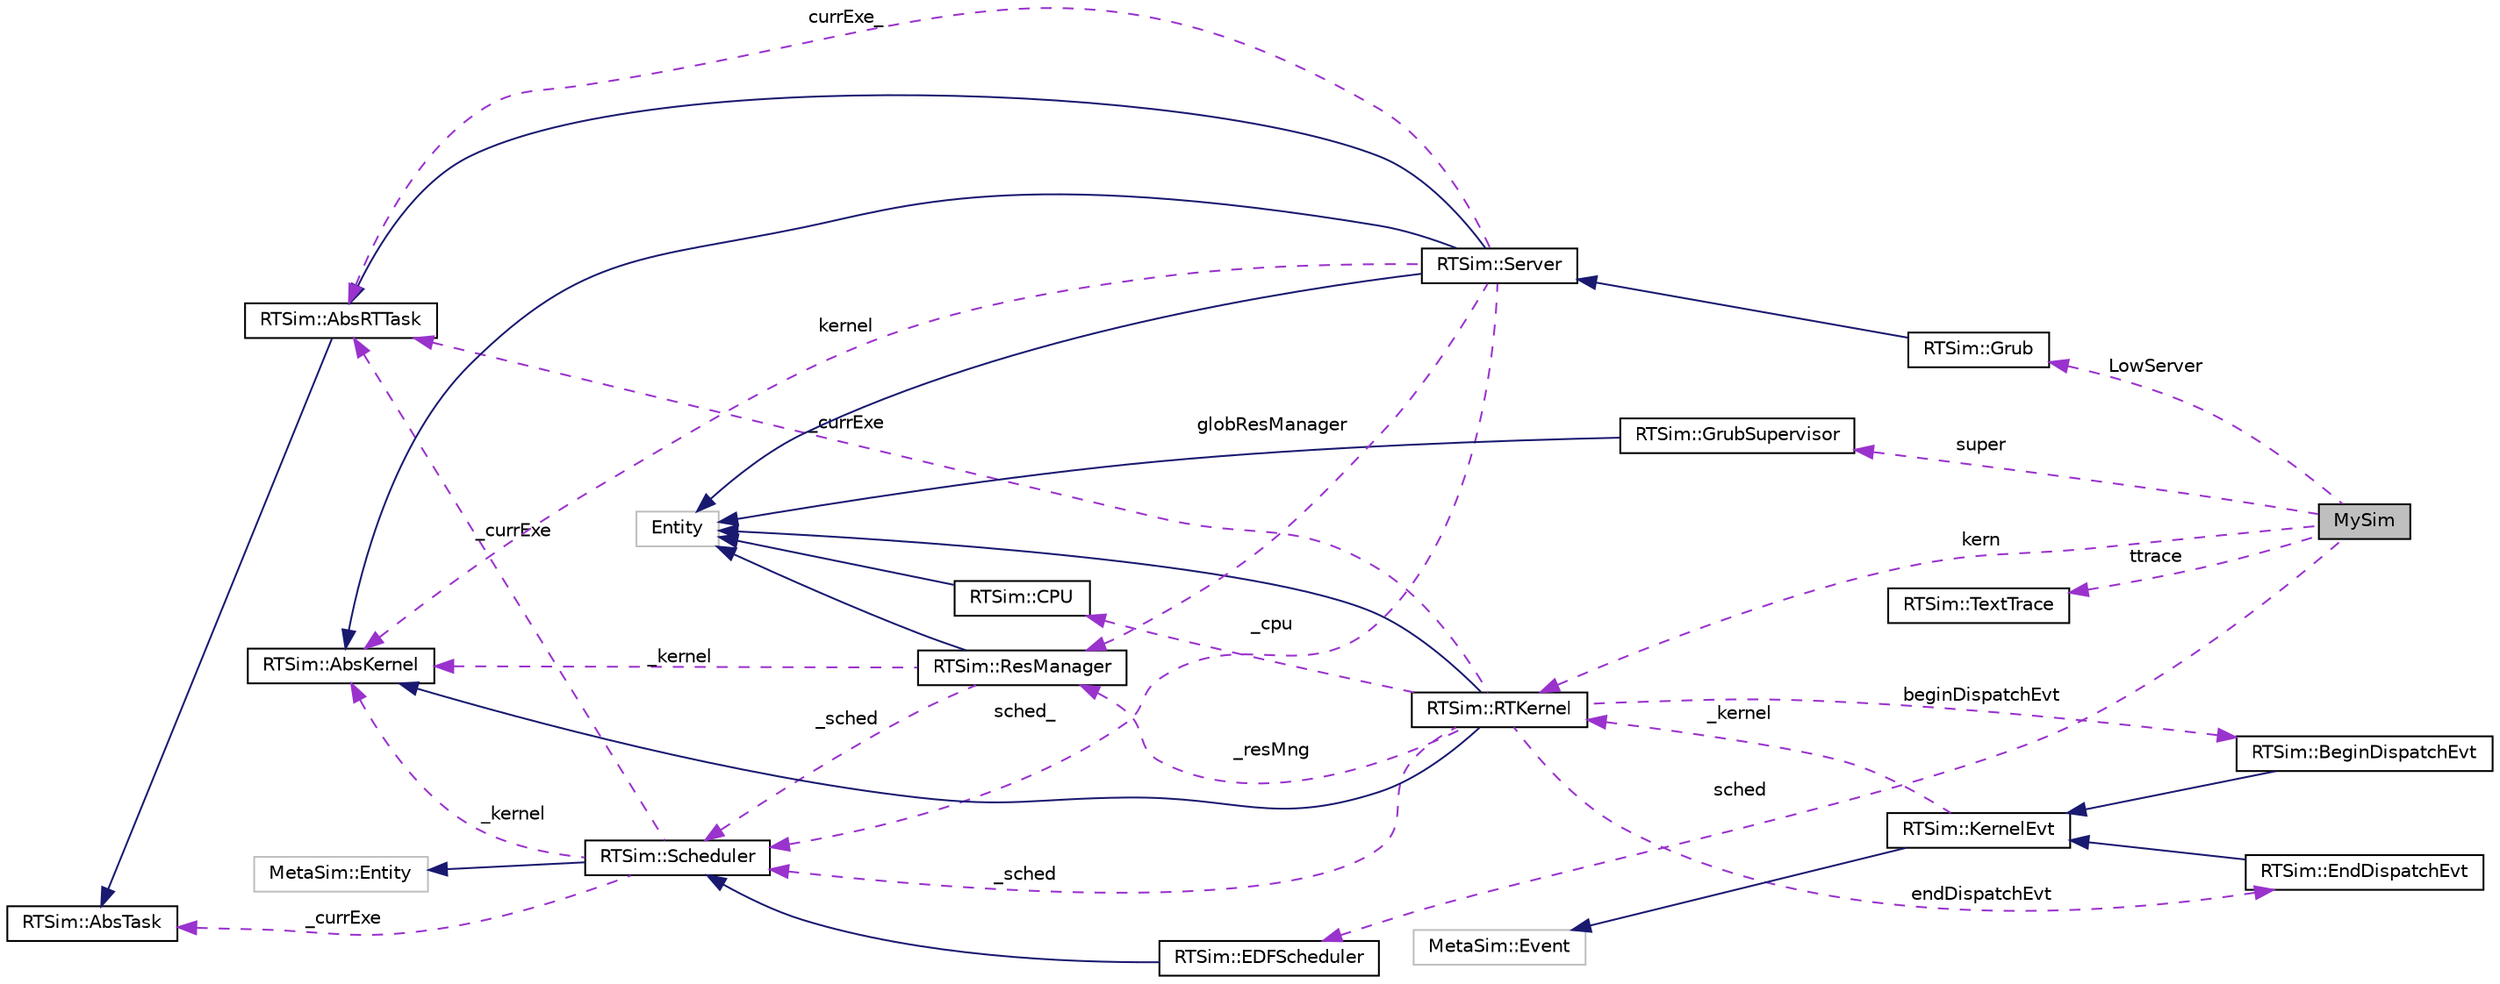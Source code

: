 digraph "MySim"
{
  edge [fontname="Helvetica",fontsize="10",labelfontname="Helvetica",labelfontsize="10"];
  node [fontname="Helvetica",fontsize="10",shape=record];
  rankdir="LR";
  Node1 [label="MySim",height=0.2,width=0.4,color="black", fillcolor="grey75", style="filled", fontcolor="black"];
  Node2 -> Node1 [dir="back",color="darkorchid3",fontsize="10",style="dashed",label=" ttrace" ,fontname="Helvetica"];
  Node2 [label="RTSim::TextTrace",height=0.2,width=0.4,color="black", fillcolor="white", style="filled",URL="$d1/d4d/classRTSim_1_1TextTrace.html"];
  Node3 -> Node1 [dir="back",color="darkorchid3",fontsize="10",style="dashed",label=" sched" ,fontname="Helvetica"];
  Node3 [label="RTSim::EDFScheduler",height=0.2,width=0.4,color="black", fillcolor="white", style="filled",URL="$d0/d43/classRTSim_1_1EDFScheduler.html"];
  Node4 -> Node3 [dir="back",color="midnightblue",fontsize="10",style="solid",fontname="Helvetica"];
  Node4 [label="RTSim::Scheduler",height=0.2,width=0.4,color="black", fillcolor="white", style="filled",URL="$d6/d9d/classRTSim_1_1Scheduler.html"];
  Node5 -> Node4 [dir="back",color="midnightblue",fontsize="10",style="solid",fontname="Helvetica"];
  Node5 [label="MetaSim::Entity",height=0.2,width=0.4,color="grey75", fillcolor="white", style="filled"];
  Node6 -> Node4 [dir="back",color="darkorchid3",fontsize="10",style="dashed",label=" _currExe" ,fontname="Helvetica"];
  Node6 [label="RTSim::AbsTask",height=0.2,width=0.4,color="black", fillcolor="white", style="filled",URL="$de/d5f/classRTSim_1_1AbsTask.html"];
  Node7 -> Node4 [dir="back",color="darkorchid3",fontsize="10",style="dashed",label=" _currExe" ,fontname="Helvetica"];
  Node7 [label="RTSim::AbsRTTask",height=0.2,width=0.4,color="black", fillcolor="white", style="filled",URL="$d3/d04/classRTSim_1_1AbsRTTask.html"];
  Node6 -> Node7 [dir="back",color="midnightblue",fontsize="10",style="solid",fontname="Helvetica"];
  Node8 -> Node4 [dir="back",color="darkorchid3",fontsize="10",style="dashed",label=" _kernel" ,fontname="Helvetica"];
  Node8 [label="RTSim::AbsKernel",height=0.2,width=0.4,color="black", fillcolor="white", style="filled",URL="$de/d7f/classRTSim_1_1AbsKernel.html"];
  Node9 -> Node1 [dir="back",color="darkorchid3",fontsize="10",style="dashed",label=" LowServer" ,fontname="Helvetica"];
  Node9 [label="RTSim::Grub",height=0.2,width=0.4,color="black", fillcolor="white", style="filled",URL="$dc/dbb/classRTSim_1_1Grub.html"];
  Node10 -> Node9 [dir="back",color="midnightblue",fontsize="10",style="solid",fontname="Helvetica"];
  Node10 [label="RTSim::Server",height=0.2,width=0.4,color="black", fillcolor="white", style="filled",URL="$d4/de1/classRTSim_1_1Server.html"];
  Node7 -> Node10 [dir="back",color="midnightblue",fontsize="10",style="solid",fontname="Helvetica"];
  Node8 -> Node10 [dir="back",color="midnightblue",fontsize="10",style="solid",fontname="Helvetica"];
  Node11 -> Node10 [dir="back",color="midnightblue",fontsize="10",style="solid",fontname="Helvetica"];
  Node11 [label="Entity",height=0.2,width=0.4,color="grey75", fillcolor="white", style="filled"];
  Node12 -> Node10 [dir="back",color="darkorchid3",fontsize="10",style="dashed",label=" globResManager" ,fontname="Helvetica"];
  Node12 [label="RTSim::ResManager",height=0.2,width=0.4,color="black", fillcolor="white", style="filled",URL="$dc/d36/classRTSim_1_1ResManager.html"];
  Node11 -> Node12 [dir="back",color="midnightblue",fontsize="10",style="solid",fontname="Helvetica"];
  Node8 -> Node12 [dir="back",color="darkorchid3",fontsize="10",style="dashed",label=" _kernel" ,fontname="Helvetica"];
  Node4 -> Node12 [dir="back",color="darkorchid3",fontsize="10",style="dashed",label=" _sched" ,fontname="Helvetica"];
  Node7 -> Node10 [dir="back",color="darkorchid3",fontsize="10",style="dashed",label=" currExe_" ,fontname="Helvetica"];
  Node8 -> Node10 [dir="back",color="darkorchid3",fontsize="10",style="dashed",label=" kernel" ,fontname="Helvetica"];
  Node4 -> Node10 [dir="back",color="darkorchid3",fontsize="10",style="dashed",label=" sched_" ,fontname="Helvetica"];
  Node13 -> Node1 [dir="back",color="darkorchid3",fontsize="10",style="dashed",label=" super" ,fontname="Helvetica"];
  Node13 [label="RTSim::GrubSupervisor",height=0.2,width=0.4,color="black", fillcolor="white", style="filled",URL="$d4/d61/classRTSim_1_1GrubSupervisor.html"];
  Node11 -> Node13 [dir="back",color="midnightblue",fontsize="10",style="solid",fontname="Helvetica"];
  Node14 -> Node1 [dir="back",color="darkorchid3",fontsize="10",style="dashed",label=" kern" ,fontname="Helvetica"];
  Node14 [label="RTSim::RTKernel",height=0.2,width=0.4,color="black", fillcolor="white", style="filled",URL="$da/d3e/classRTSim_1_1RTKernel.html"];
  Node11 -> Node14 [dir="back",color="midnightblue",fontsize="10",style="solid",fontname="Helvetica"];
  Node8 -> Node14 [dir="back",color="midnightblue",fontsize="10",style="solid",fontname="Helvetica"];
  Node12 -> Node14 [dir="back",color="darkorchid3",fontsize="10",style="dashed",label=" _resMng" ,fontname="Helvetica"];
  Node7 -> Node14 [dir="back",color="darkorchid3",fontsize="10",style="dashed",label=" _currExe" ,fontname="Helvetica"];
  Node15 -> Node14 [dir="back",color="darkorchid3",fontsize="10",style="dashed",label=" _cpu" ,fontname="Helvetica"];
  Node15 [label="RTSim::CPU",height=0.2,width=0.4,color="black", fillcolor="white", style="filled",URL="$de/d98/classRTSim_1_1CPU.html"];
  Node11 -> Node15 [dir="back",color="midnightblue",fontsize="10",style="solid",fontname="Helvetica"];
  Node4 -> Node14 [dir="back",color="darkorchid3",fontsize="10",style="dashed",label=" _sched" ,fontname="Helvetica"];
  Node16 -> Node14 [dir="back",color="darkorchid3",fontsize="10",style="dashed",label=" endDispatchEvt" ,fontname="Helvetica"];
  Node16 [label="RTSim::EndDispatchEvt",height=0.2,width=0.4,color="black", fillcolor="white", style="filled",URL="$df/d39/classRTSim_1_1EndDispatchEvt.html"];
  Node17 -> Node16 [dir="back",color="midnightblue",fontsize="10",style="solid",fontname="Helvetica"];
  Node17 [label="RTSim::KernelEvt",height=0.2,width=0.4,color="black", fillcolor="white", style="filled",URL="$dd/d60/classRTSim_1_1KernelEvt.html"];
  Node18 -> Node17 [dir="back",color="midnightblue",fontsize="10",style="solid",fontname="Helvetica"];
  Node18 [label="MetaSim::Event",height=0.2,width=0.4,color="grey75", fillcolor="white", style="filled"];
  Node14 -> Node17 [dir="back",color="darkorchid3",fontsize="10",style="dashed",label=" _kernel" ,fontname="Helvetica"];
  Node19 -> Node14 [dir="back",color="darkorchid3",fontsize="10",style="dashed",label=" beginDispatchEvt" ,fontname="Helvetica"];
  Node19 [label="RTSim::BeginDispatchEvt",height=0.2,width=0.4,color="black", fillcolor="white", style="filled",URL="$d6/d8f/classRTSim_1_1BeginDispatchEvt.html"];
  Node17 -> Node19 [dir="back",color="midnightblue",fontsize="10",style="solid",fontname="Helvetica"];
}
